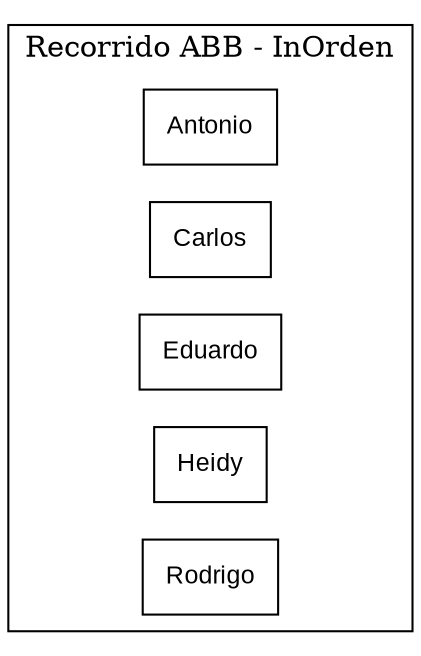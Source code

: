 digraph G{ rankdir = LR
node [shape=box fontsize=12 fontname="Arial"];
subgraph cluster1 {
label="Recorrido ABB - InOrden"; 
node[label =" Antonio "]ABBAntonio;
node[label =" Carlos "]ABBCarlos;
node[label =" Eduardo "]ABBEduardo;
node[label =" Heidy "]ABBHeidy;
node[label =" Rodrigo "]ABBRodrigo;
}
}
